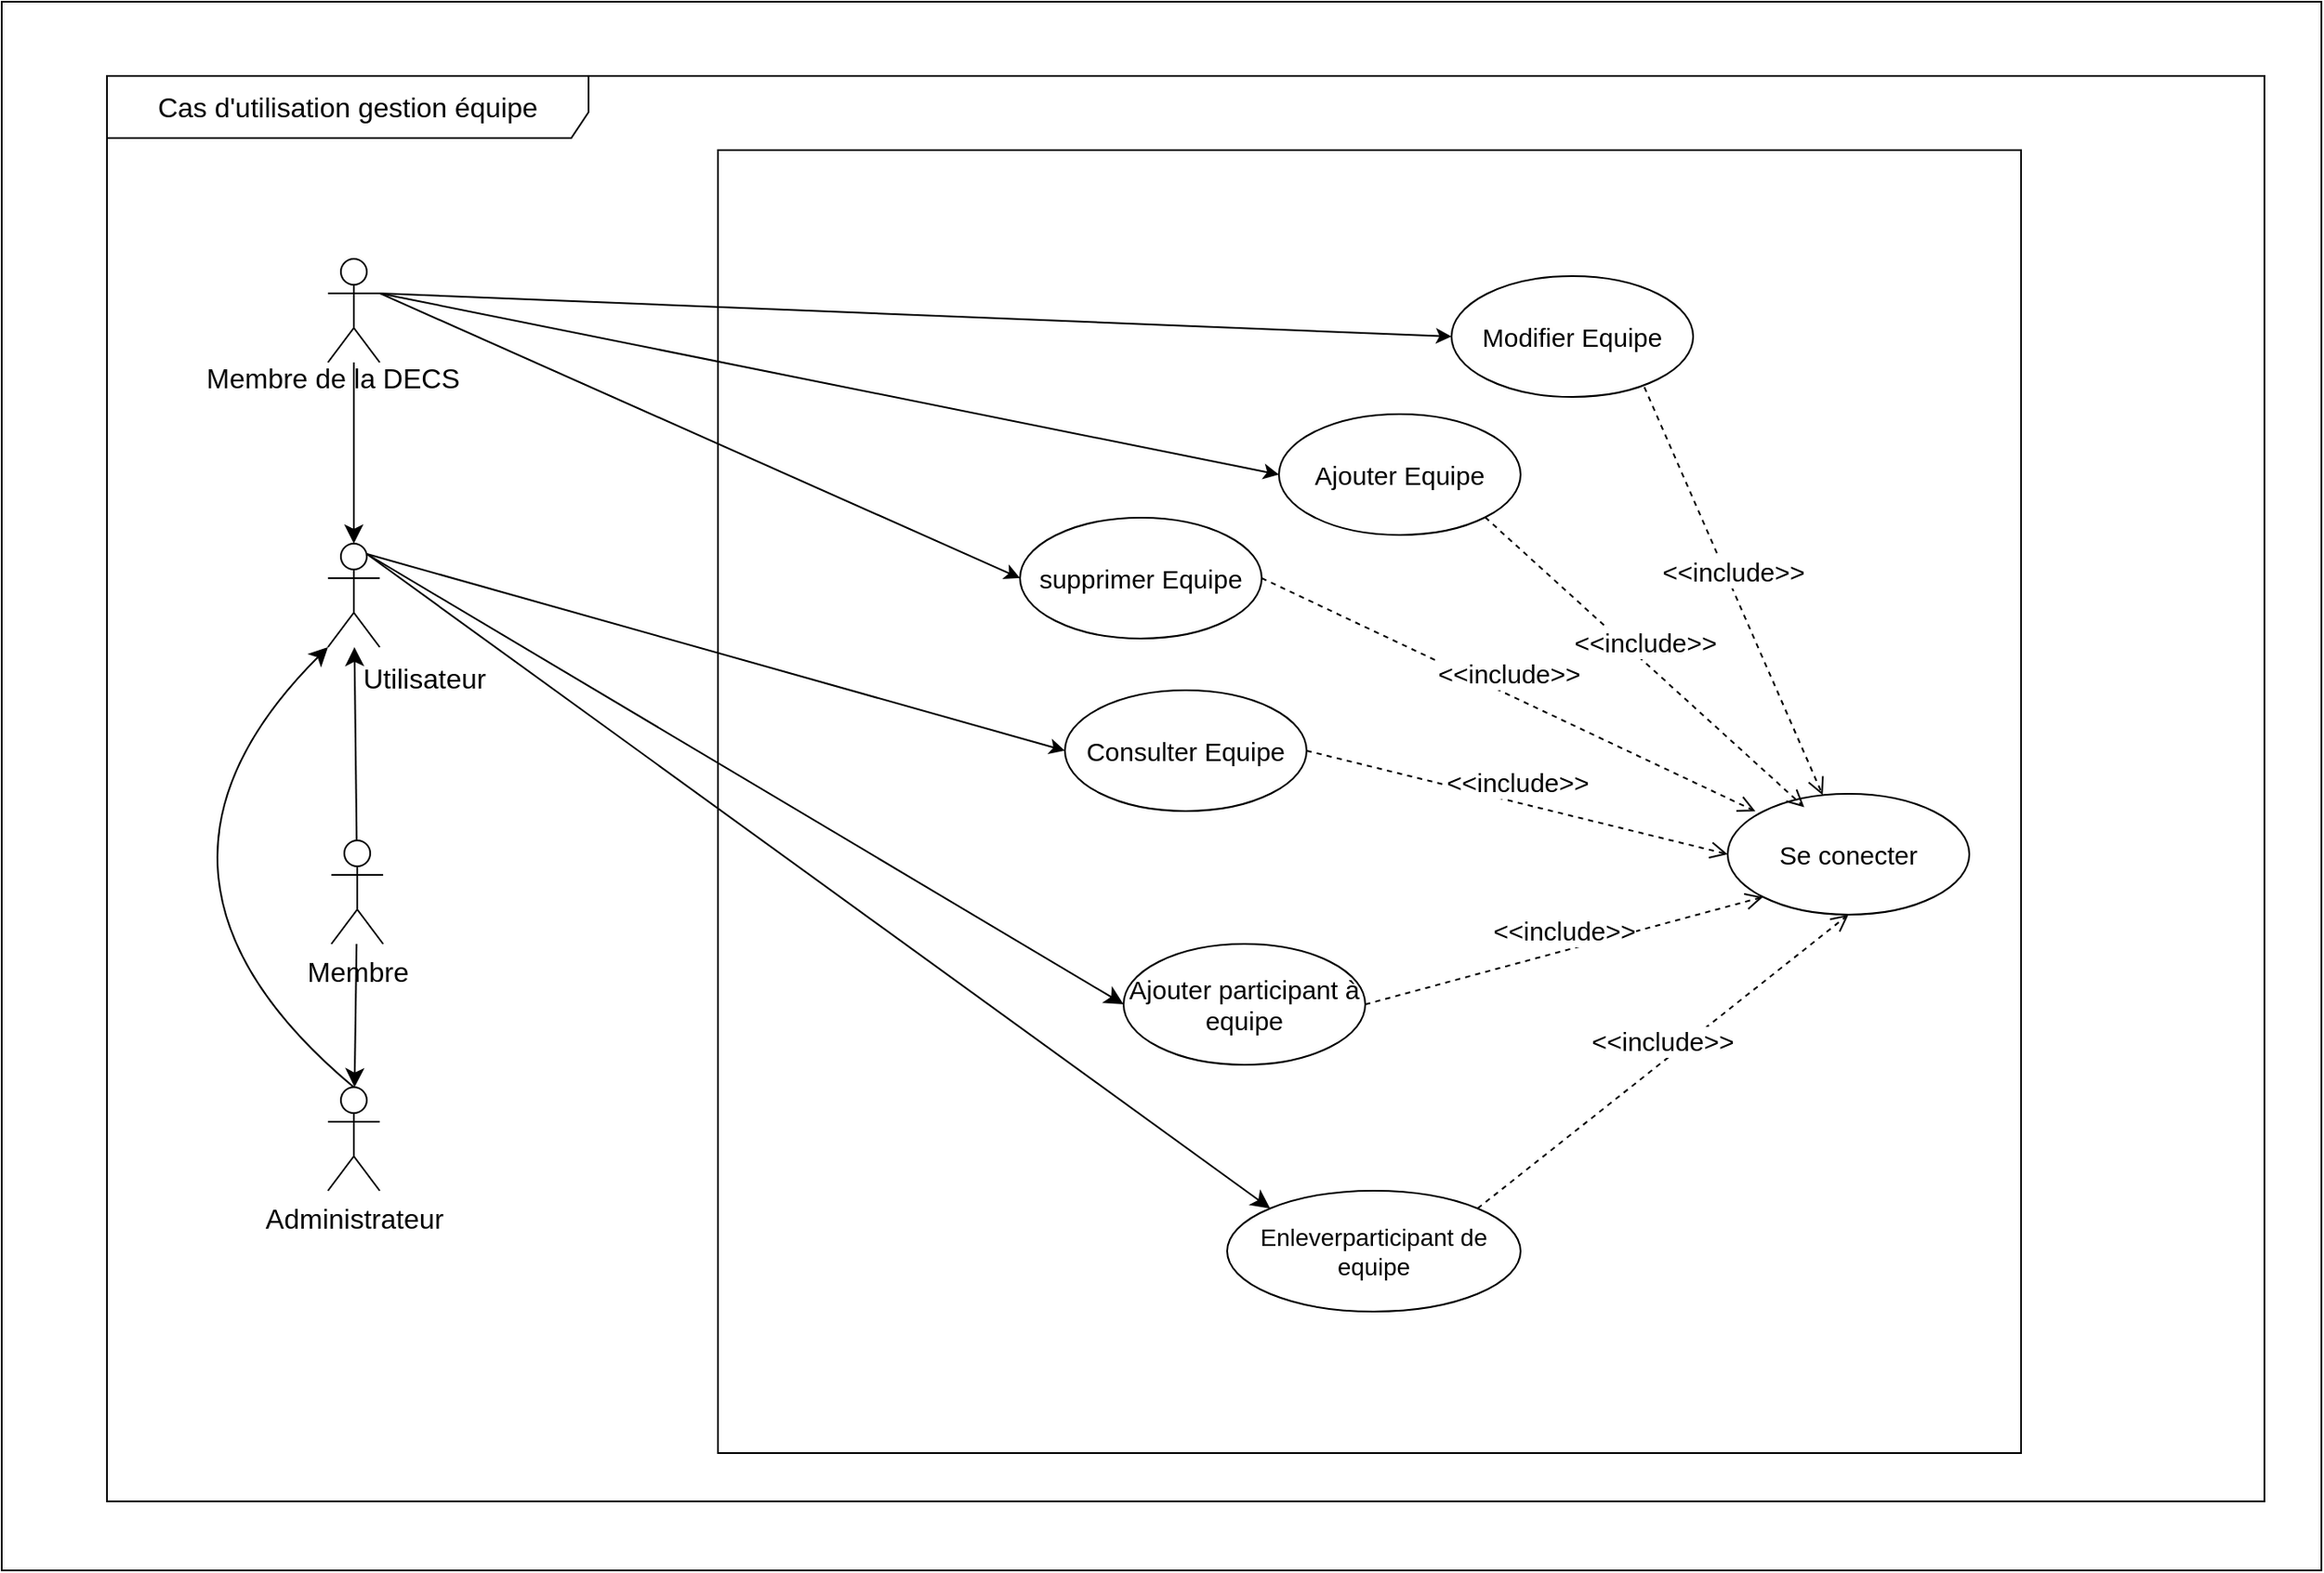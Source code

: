 <mxfile version="24.8.3">
  <diagram name="Page-1" id="KTxAUgvPdfuoOStK3KRO">
    <mxGraphModel dx="6233" dy="6241" grid="1" gridSize="10" guides="1" tooltips="1" connect="1" arrows="1" fold="1" page="1" pageScale="1" pageWidth="3300" pageHeight="4681" math="0" shadow="0">
      <root>
        <mxCell id="0" />
        <mxCell id="1" parent="0" />
        <mxCell id="KnkK7DIoWYK5DNCra6GS-11" value="" style="rounded=0;whiteSpace=wrap;html=1;" vertex="1" parent="1">
          <mxGeometry x="-170" y="-79" width="1344" height="909" as="geometry" />
        </mxCell>
        <mxCell id="KnkK7DIoWYK5DNCra6GS-12" value="" style="whiteSpace=wrap;html=1;aspect=fixed;" vertex="1" parent="1">
          <mxGeometry x="245" y="7" width="755" height="755" as="geometry" />
        </mxCell>
        <mxCell id="KnkK7DIoWYK5DNCra6GS-13" style="edgeStyle=none;curved=1;rounded=0;orthogonalLoop=1;jettySize=auto;html=1;fontSize=12;startSize=8;endSize=8;" edge="1" parent="1" source="KnkK7DIoWYK5DNCra6GS-16" target="KnkK7DIoWYK5DNCra6GS-17">
          <mxGeometry relative="1" as="geometry" />
        </mxCell>
        <mxCell id="KnkK7DIoWYK5DNCra6GS-14" value="" style="edgeStyle=none;curved=1;rounded=0;orthogonalLoop=1;jettySize=auto;html=1;fontSize=12;startSize=8;endSize=8;" edge="1" parent="1" source="KnkK7DIoWYK5DNCra6GS-16" target="KnkK7DIoWYK5DNCra6GS-19">
          <mxGeometry relative="1" as="geometry" />
        </mxCell>
        <mxCell id="KnkK7DIoWYK5DNCra6GS-15" style="edgeStyle=none;curved=1;rounded=0;orthogonalLoop=1;jettySize=auto;html=1;entryX=0;entryY=0.5;entryDx=0;entryDy=0;fontSize=12;startSize=8;endSize=8;exitX=0.75;exitY=0.1;exitDx=0;exitDy=0;exitPerimeter=0;" edge="1" parent="1" source="KnkK7DIoWYK5DNCra6GS-17" target="KnkK7DIoWYK5DNCra6GS-40">
          <mxGeometry relative="1" as="geometry" />
        </mxCell>
        <mxCell id="KnkK7DIoWYK5DNCra6GS-16" value="&lt;font style=&quot;font-size: 16px;&quot;&gt;Membre&lt;/font&gt;" style="shape=umlActor;verticalLabelPosition=bottom;verticalAlign=top;html=1;outlineConnect=0;" vertex="1" parent="1">
          <mxGeometry x="21" y="407" width="30" height="60" as="geometry" />
        </mxCell>
        <mxCell id="KnkK7DIoWYK5DNCra6GS-17" value="" style="shape=umlActor;verticalLabelPosition=bottom;verticalAlign=top;html=1;outlineConnect=0;" vertex="1" parent="1">
          <mxGeometry x="19" y="235" width="30" height="60" as="geometry" />
        </mxCell>
        <mxCell id="KnkK7DIoWYK5DNCra6GS-18" style="edgeStyle=none;curved=1;rounded=0;orthogonalLoop=1;jettySize=auto;html=1;fontSize=12;startSize=8;endSize=8;exitX=0.5;exitY=0;exitDx=0;exitDy=0;exitPerimeter=0;entryX=0;entryY=1;entryDx=0;entryDy=0;entryPerimeter=0;" edge="1" parent="1" source="KnkK7DIoWYK5DNCra6GS-19" target="KnkK7DIoWYK5DNCra6GS-17">
          <mxGeometry relative="1" as="geometry">
            <mxPoint x="37" y="297" as="targetPoint" />
            <mxPoint x="-33" y="550" as="sourcePoint" />
            <Array as="points">
              <mxPoint x="-113" y="427" />
            </Array>
          </mxGeometry>
        </mxCell>
        <mxCell id="KnkK7DIoWYK5DNCra6GS-19" value="&lt;font style=&quot;font-size: 16px;&quot;&gt;Administrateur&lt;/font&gt;" style="shape=umlActor;verticalLabelPosition=bottom;verticalAlign=top;html=1;outlineConnect=0;" vertex="1" parent="1">
          <mxGeometry x="19" y="550" width="30" height="60" as="geometry" />
        </mxCell>
        <mxCell id="KnkK7DIoWYK5DNCra6GS-21" value="" style="shape=umlActor;verticalLabelPosition=bottom;verticalAlign=top;html=1;outlineConnect=0;" vertex="1" parent="1">
          <mxGeometry x="19" y="70" width="30" height="60" as="geometry" />
        </mxCell>
        <mxCell id="KnkK7DIoWYK5DNCra6GS-22" style="edgeStyle=none;curved=1;rounded=0;orthogonalLoop=1;jettySize=auto;html=1;entryX=0.5;entryY=0;entryDx=0;entryDy=0;entryPerimeter=0;fontSize=12;startSize=8;endSize=8;" edge="1" parent="1" source="KnkK7DIoWYK5DNCra6GS-21" target="KnkK7DIoWYK5DNCra6GS-17">
          <mxGeometry relative="1" as="geometry" />
        </mxCell>
        <mxCell id="KnkK7DIoWYK5DNCra6GS-23" value="Utilisateur" style="text;html=1;align=center;verticalAlign=middle;whiteSpace=wrap;rounded=0;fontSize=16;" vertex="1" parent="1">
          <mxGeometry x="45" y="298" width="60" height="30" as="geometry" />
        </mxCell>
        <mxCell id="KnkK7DIoWYK5DNCra6GS-25" style="edgeStyle=none;curved=1;rounded=0;orthogonalLoop=1;jettySize=auto;html=1;entryX=0;entryY=0;entryDx=0;entryDy=0;fontSize=12;startSize=8;endSize=8;exitX=0.75;exitY=0.1;exitDx=0;exitDy=0;exitPerimeter=0;" edge="1" parent="1" source="KnkK7DIoWYK5DNCra6GS-17" target="KnkK7DIoWYK5DNCra6GS-41">
          <mxGeometry relative="1" as="geometry" />
        </mxCell>
        <mxCell id="KnkK7DIoWYK5DNCra6GS-28" value="&lt;font style=&quot;font-size: 16px;&quot;&gt;Cas d&#39;utilisation gestion équipe&lt;/font&gt;" style="shape=umlFrame;whiteSpace=wrap;html=1;pointerEvents=0;recursiveResize=0;container=1;collapsible=0;width=279;height=36;" vertex="1" parent="1">
          <mxGeometry x="-109" y="-36" width="1250" height="826" as="geometry" />
        </mxCell>
        <mxCell id="KnkK7DIoWYK5DNCra6GS-29" value="Membre de la DECS" style="text;html=1;align=center;verticalAlign=middle;whiteSpace=wrap;rounded=0;fontSize=16;" vertex="1" parent="KnkK7DIoWYK5DNCra6GS-28">
          <mxGeometry x="51" y="160" width="160" height="30" as="geometry" />
        </mxCell>
        <mxCell id="KnkK7DIoWYK5DNCra6GS-32" value="&lt;font style=&quot;font-size: 15px;&quot;&gt;Consulter Equipe&lt;/font&gt;" style="ellipse;whiteSpace=wrap;html=1;" vertex="1" parent="KnkK7DIoWYK5DNCra6GS-28">
          <mxGeometry x="555" y="356" width="140" height="70" as="geometry" />
        </mxCell>
        <mxCell id="KnkK7DIoWYK5DNCra6GS-31" value="&lt;font style=&quot;font-size: 15px;&quot;&gt;supprimer Equipe&lt;/font&gt;" style="ellipse;whiteSpace=wrap;html=1;" vertex="1" parent="KnkK7DIoWYK5DNCra6GS-28">
          <mxGeometry x="529" y="256" width="140" height="70" as="geometry" />
        </mxCell>
        <mxCell id="KnkK7DIoWYK5DNCra6GS-30" value="&lt;font style=&quot;font-size: 15px;&quot;&gt;Se conecter&lt;/font&gt;" style="ellipse;whiteSpace=wrap;html=1;" vertex="1" parent="1">
          <mxGeometry x="830" y="380" width="140" height="70" as="geometry" />
        </mxCell>
        <mxCell id="KnkK7DIoWYK5DNCra6GS-33" value="&lt;font style=&quot;font-size: 15px;&quot;&gt;Modifier Equipe&lt;/font&gt;" style="ellipse;whiteSpace=wrap;html=1;" vertex="1" parent="1">
          <mxGeometry x="670" y="80" width="140" height="70" as="geometry" />
        </mxCell>
        <mxCell id="KnkK7DIoWYK5DNCra6GS-34" value="&lt;font style=&quot;font-size: 15px;&quot;&gt;Ajouter Equipe&lt;/font&gt;" style="ellipse;whiteSpace=wrap;html=1;" vertex="1" parent="1">
          <mxGeometry x="570" y="160" width="140" height="70" as="geometry" />
        </mxCell>
        <mxCell id="KnkK7DIoWYK5DNCra6GS-36" value="" style="endArrow=classic;html=1;rounded=0;exitX=1;exitY=0.333;exitDx=0;exitDy=0;exitPerimeter=0;entryX=0;entryY=0.5;entryDx=0;entryDy=0;" edge="1" parent="1" source="KnkK7DIoWYK5DNCra6GS-21" target="KnkK7DIoWYK5DNCra6GS-33">
          <mxGeometry width="50" height="50" relative="1" as="geometry">
            <mxPoint x="380" y="310" as="sourcePoint" />
            <mxPoint x="430" y="260" as="targetPoint" />
          </mxGeometry>
        </mxCell>
        <mxCell id="KnkK7DIoWYK5DNCra6GS-37" value="" style="endArrow=classic;html=1;rounded=0;exitX=1;exitY=0.333;exitDx=0;exitDy=0;exitPerimeter=0;entryX=0;entryY=0.5;entryDx=0;entryDy=0;" edge="1" parent="1" source="KnkK7DIoWYK5DNCra6GS-21" target="KnkK7DIoWYK5DNCra6GS-34">
          <mxGeometry width="50" height="50" relative="1" as="geometry">
            <mxPoint x="370" y="310" as="sourcePoint" />
            <mxPoint x="420" y="260" as="targetPoint" />
          </mxGeometry>
        </mxCell>
        <mxCell id="KnkK7DIoWYK5DNCra6GS-38" value="" style="endArrow=classic;html=1;rounded=0;exitX=0.75;exitY=0.1;exitDx=0;exitDy=0;exitPerimeter=0;entryX=0;entryY=0.5;entryDx=0;entryDy=0;" edge="1" parent="1" source="KnkK7DIoWYK5DNCra6GS-17" target="KnkK7DIoWYK5DNCra6GS-32">
          <mxGeometry width="50" height="50" relative="1" as="geometry">
            <mxPoint x="390" y="310" as="sourcePoint" />
            <mxPoint x="440" y="260" as="targetPoint" />
          </mxGeometry>
        </mxCell>
        <mxCell id="KnkK7DIoWYK5DNCra6GS-39" value="" style="endArrow=classic;html=1;rounded=0;exitX=1;exitY=0.333;exitDx=0;exitDy=0;exitPerimeter=0;entryX=0;entryY=0.5;entryDx=0;entryDy=0;" edge="1" parent="1" source="KnkK7DIoWYK5DNCra6GS-21" target="KnkK7DIoWYK5DNCra6GS-31">
          <mxGeometry width="50" height="50" relative="1" as="geometry">
            <mxPoint x="350" y="320" as="sourcePoint" />
            <mxPoint x="400" y="270" as="targetPoint" />
          </mxGeometry>
        </mxCell>
        <mxCell id="KnkK7DIoWYK5DNCra6GS-40" value="&lt;font style=&quot;font-size: 15px;&quot;&gt;Ajouter participant à equipe&lt;/font&gt;" style="ellipse;whiteSpace=wrap;html=1;" vertex="1" parent="1">
          <mxGeometry x="480" y="467" width="140" height="70" as="geometry" />
        </mxCell>
        <mxCell id="KnkK7DIoWYK5DNCra6GS-41" value="&lt;font style=&quot;font-size: 14px;&quot;&gt;Enleverparticipant de equipe&lt;/font&gt;" style="ellipse;whiteSpace=wrap;html=1;" vertex="1" parent="1">
          <mxGeometry x="540" y="610" width="170" height="70" as="geometry" />
        </mxCell>
        <mxCell id="KnkK7DIoWYK5DNCra6GS-42" value="&lt;font style=&quot;font-size: 15px;&quot;&gt;&amp;lt;&amp;lt;include&amp;gt;&amp;gt;&lt;/font&gt;" style="html=1;verticalAlign=bottom;endArrow=open;dashed=1;endSize=8;curved=0;rounded=0;exitX=1;exitY=1;exitDx=0;exitDy=0;entryX=0.317;entryY=0.11;entryDx=0;entryDy=0;entryPerimeter=0;" edge="1" parent="1" source="KnkK7DIoWYK5DNCra6GS-34" target="KnkK7DIoWYK5DNCra6GS-30">
          <mxGeometry relative="1" as="geometry">
            <mxPoint x="570" y="280" as="sourcePoint" />
            <mxPoint x="490" y="280" as="targetPoint" />
          </mxGeometry>
        </mxCell>
        <mxCell id="KnkK7DIoWYK5DNCra6GS-43" value="&lt;font style=&quot;font-size: 15px;&quot;&gt;&amp;lt;&amp;lt;include&amp;gt;&amp;gt;&lt;/font&gt;" style="html=1;verticalAlign=bottom;endArrow=open;dashed=1;endSize=8;curved=0;rounded=0;exitX=0.798;exitY=0.919;exitDx=0;exitDy=0;exitPerimeter=0;" edge="1" parent="1" source="KnkK7DIoWYK5DNCra6GS-33" target="KnkK7DIoWYK5DNCra6GS-30">
          <mxGeometry relative="1" as="geometry">
            <mxPoint x="570" y="280" as="sourcePoint" />
            <mxPoint x="490" y="280" as="targetPoint" />
          </mxGeometry>
        </mxCell>
        <mxCell id="KnkK7DIoWYK5DNCra6GS-44" value="&lt;font style=&quot;font-size: 15px;&quot;&gt;&amp;lt;&amp;lt;include&amp;gt;&amp;gt;&lt;/font&gt;" style="html=1;verticalAlign=bottom;endArrow=open;dashed=1;endSize=8;curved=0;rounded=0;entryX=0.115;entryY=0.145;entryDx=0;entryDy=0;entryPerimeter=0;exitX=1;exitY=0.5;exitDx=0;exitDy=0;" edge="1" parent="1" source="KnkK7DIoWYK5DNCra6GS-31" target="KnkK7DIoWYK5DNCra6GS-30">
          <mxGeometry relative="1" as="geometry">
            <mxPoint x="680" y="300" as="sourcePoint" />
            <mxPoint x="600" y="300" as="targetPoint" />
          </mxGeometry>
        </mxCell>
        <mxCell id="KnkK7DIoWYK5DNCra6GS-45" value="&lt;font style=&quot;font-size: 15px;&quot;&gt;&amp;lt;&amp;lt;include&amp;gt;&amp;gt;&lt;/font&gt;" style="html=1;verticalAlign=bottom;endArrow=open;dashed=1;endSize=8;curved=0;rounded=0;exitX=1;exitY=0.5;exitDx=0;exitDy=0;entryX=0;entryY=0.5;entryDx=0;entryDy=0;" edge="1" parent="1" source="KnkK7DIoWYK5DNCra6GS-32" target="KnkK7DIoWYK5DNCra6GS-30">
          <mxGeometry relative="1" as="geometry">
            <mxPoint x="680" y="300" as="sourcePoint" />
            <mxPoint x="600" y="300" as="targetPoint" />
          </mxGeometry>
        </mxCell>
        <mxCell id="KnkK7DIoWYK5DNCra6GS-46" value="&lt;font style=&quot;font-size: 15px;&quot;&gt;&amp;lt;&amp;lt;include&amp;gt;&amp;gt;&lt;/font&gt;" style="html=1;verticalAlign=bottom;endArrow=open;dashed=1;endSize=8;curved=0;rounded=0;exitX=1;exitY=0.5;exitDx=0;exitDy=0;entryX=0;entryY=1;entryDx=0;entryDy=0;" edge="1" parent="1" source="KnkK7DIoWYK5DNCra6GS-40" target="KnkK7DIoWYK5DNCra6GS-30">
          <mxGeometry relative="1" as="geometry">
            <mxPoint x="630" y="470" as="sourcePoint" />
            <mxPoint x="550" y="470" as="targetPoint" />
          </mxGeometry>
        </mxCell>
        <mxCell id="KnkK7DIoWYK5DNCra6GS-47" value="&lt;font style=&quot;font-size: 15px;&quot;&gt;&amp;lt;&amp;lt;include&amp;gt;&amp;gt;&lt;/font&gt;" style="html=1;verticalAlign=bottom;endArrow=open;dashed=1;endSize=8;curved=0;rounded=0;exitX=1;exitY=0;exitDx=0;exitDy=0;entryX=0.5;entryY=1;entryDx=0;entryDy=0;" edge="1" parent="1" source="KnkK7DIoWYK5DNCra6GS-41" target="KnkK7DIoWYK5DNCra6GS-30">
          <mxGeometry relative="1" as="geometry">
            <mxPoint x="630" y="540" as="sourcePoint" />
            <mxPoint x="550" y="540" as="targetPoint" />
          </mxGeometry>
        </mxCell>
      </root>
    </mxGraphModel>
  </diagram>
</mxfile>
